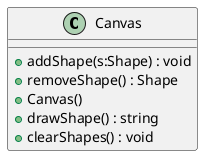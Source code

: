 @startuml
class Canvas {
    + addShape(s:Shape) : void
    + removeShape() : Shape
    + Canvas()
    + drawShape() : string
    + clearShapes() : void
}
@enduml
